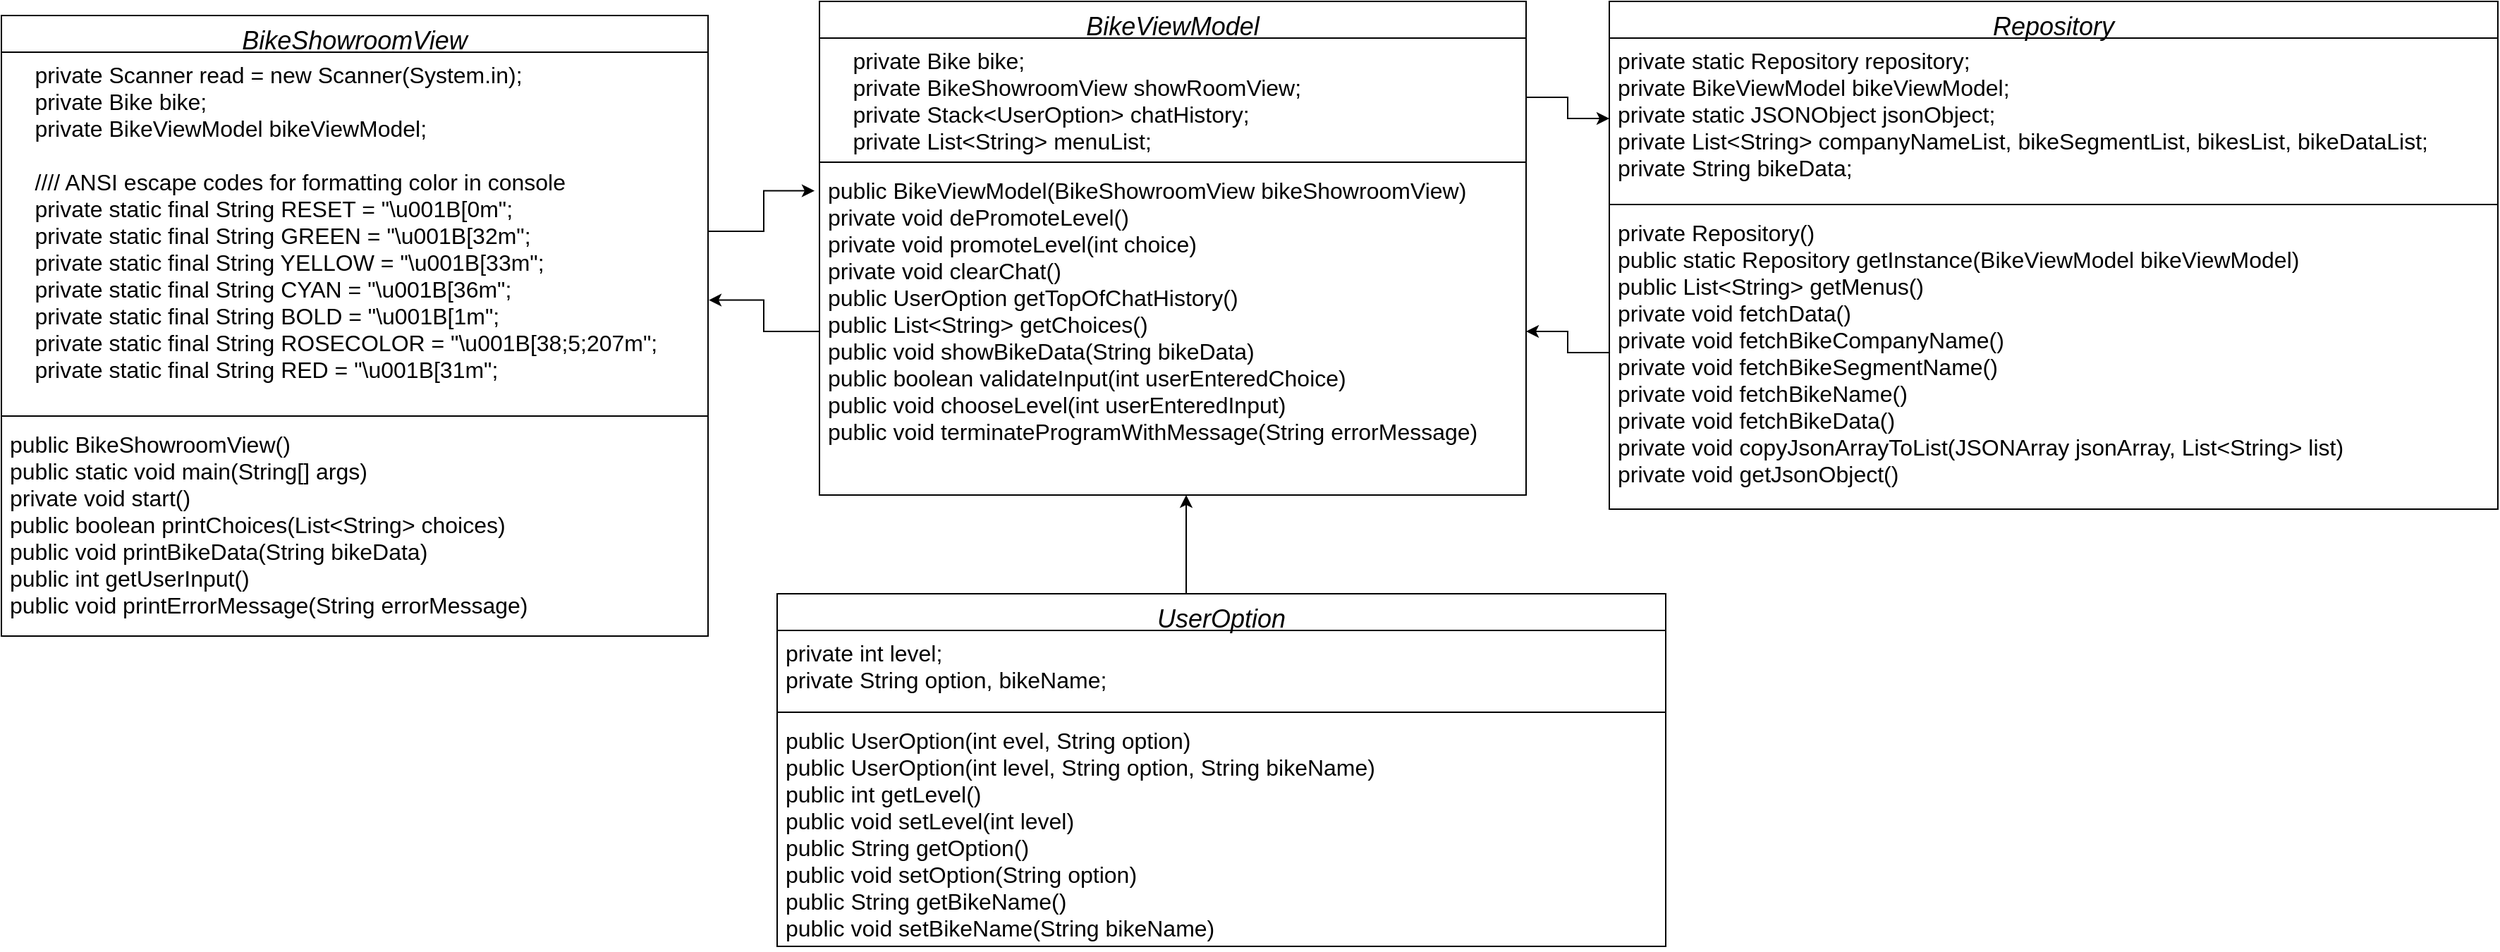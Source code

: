 <mxfile version="22.1.5" type="device">
  <diagram id="C5RBs43oDa-KdzZeNtuy" name="Page-1">
    <mxGraphModel dx="2587" dy="1916" grid="1" gridSize="10" guides="1" tooltips="1" connect="1" arrows="1" fold="1" page="0" pageScale="1" pageWidth="827" pageHeight="1169" math="0" shadow="0">
      <root>
        <mxCell id="WIyWlLk6GJQsqaUBKTNV-0" />
        <mxCell id="WIyWlLk6GJQsqaUBKTNV-1" parent="WIyWlLk6GJQsqaUBKTNV-0" />
        <mxCell id="zkfFHV4jXpPFQw0GAbJ--0" value="BikeViewModel" style="swimlane;fontStyle=2;align=center;verticalAlign=top;childLayout=stackLayout;horizontal=1;startSize=26;horizontalStack=0;resizeParent=1;resizeLast=0;collapsible=1;marginBottom=0;rounded=0;shadow=0;strokeWidth=1;fontSize=18;" parent="WIyWlLk6GJQsqaUBKTNV-1" vertex="1">
          <mxGeometry x="-30" y="-1130" width="501" height="350" as="geometry">
            <mxRectangle x="230" y="140" width="160" height="26" as="alternateBounds" />
          </mxGeometry>
        </mxCell>
        <mxCell id="zkfFHV4jXpPFQw0GAbJ--1" value="    private Bike bike;&#xa;    private BikeShowroomView showRoomView;&#xa;    private Stack&lt;UserOption&gt; chatHistory;&#xa;    private List&lt;String&gt; menuList;" style="text;align=left;verticalAlign=top;spacingLeft=4;spacingRight=4;overflow=hidden;rotatable=0;points=[[0,0.5],[1,0.5]];portConstraint=eastwest;fontSize=16;" parent="zkfFHV4jXpPFQw0GAbJ--0" vertex="1">
          <mxGeometry y="26" width="501" height="84" as="geometry" />
        </mxCell>
        <mxCell id="f1AwuQUyPbNZa008li1x-1" value="" style="line;strokeWidth=1;fillColor=none;align=left;verticalAlign=middle;spacingTop=-1;spacingLeft=3;spacingRight=3;rotatable=0;labelPosition=right;points=[];portConstraint=eastwest;strokeColor=inherit;" vertex="1" parent="zkfFHV4jXpPFQw0GAbJ--0">
          <mxGeometry y="110" width="501" height="8" as="geometry" />
        </mxCell>
        <mxCell id="f1AwuQUyPbNZa008li1x-11" value="public BikeViewModel(BikeShowroomView bikeShowroomView)&#xa;private void dePromoteLevel()&#xa;private void promoteLevel(int choice)&#xa;private void clearChat()&#xa;public UserOption getTopOfChatHistory()&#xa;public List&lt;String&gt; getChoices()&#xa;public void showBikeData(String bikeData)&#xa;public boolean validateInput(int userEnteredChoice)&#xa;public void chooseLevel(int userEnteredInput)&#xa;public void terminateProgramWithMessage(String errorMessage)" style="text;align=left;verticalAlign=top;spacingLeft=4;spacingRight=4;overflow=hidden;rotatable=0;points=[[0,0.5],[1,0.5]];portConstraint=eastwest;fontSize=16;" vertex="1" parent="zkfFHV4jXpPFQw0GAbJ--0">
          <mxGeometry y="118" width="501" height="232" as="geometry" />
        </mxCell>
        <mxCell id="f1AwuQUyPbNZa008li1x-12" value="BikeShowroomView" style="swimlane;fontStyle=2;align=center;verticalAlign=top;childLayout=stackLayout;horizontal=1;startSize=26;horizontalStack=0;resizeParent=1;resizeLast=0;collapsible=1;marginBottom=0;rounded=0;shadow=0;strokeWidth=1;fontSize=18;" vertex="1" parent="WIyWlLk6GJQsqaUBKTNV-1">
          <mxGeometry x="-610" y="-1120" width="501" height="440" as="geometry">
            <mxRectangle x="230" y="140" width="160" height="26" as="alternateBounds" />
          </mxGeometry>
        </mxCell>
        <mxCell id="f1AwuQUyPbNZa008li1x-13" value="    private Scanner read = new Scanner(System.in);&#xa;    private Bike bike;&#xa;    private BikeViewModel bikeViewModel;&#xa;&#xa;    //// ANSI escape codes for formatting color in console&#xa;    private static final String RESET = &quot;\u001B[0m&quot;;&#xa;    private static final String GREEN = &quot;\u001B[32m&quot;;&#xa;    private static final String YELLOW = &quot;\u001B[33m&quot;;&#xa;    private static final String CYAN = &quot;\u001B[36m&quot;;&#xa;    private static final String BOLD = &quot;\u001B[1m&quot;;&#xa;    private static final String ROSECOLOR = &quot;\u001B[38;5;207m&quot;;&#xa;    private static final String RED = &quot;\u001B[31m&quot;;" style="text;align=left;verticalAlign=top;spacingLeft=4;spacingRight=4;overflow=hidden;rotatable=0;points=[[0,0.5],[1,0.5]];portConstraint=eastwest;fontSize=16;" vertex="1" parent="f1AwuQUyPbNZa008li1x-12">
          <mxGeometry y="26" width="501" height="254" as="geometry" />
        </mxCell>
        <mxCell id="f1AwuQUyPbNZa008li1x-14" value="" style="line;strokeWidth=1;fillColor=none;align=left;verticalAlign=middle;spacingTop=-1;spacingLeft=3;spacingRight=3;rotatable=0;labelPosition=right;points=[];portConstraint=eastwest;strokeColor=inherit;" vertex="1" parent="f1AwuQUyPbNZa008li1x-12">
          <mxGeometry y="280" width="501" height="8" as="geometry" />
        </mxCell>
        <mxCell id="f1AwuQUyPbNZa008li1x-15" value="public BikeShowroomView()&#xa;public static void main(String[] args)&#xa;private void start()&#xa;public boolean printChoices(List&lt;String&gt; choices)&#xa;public void printBikeData(String bikeData)&#xa;public int getUserInput()&#xa;public void printErrorMessage(String errorMessage)" style="text;align=left;verticalAlign=top;spacingLeft=4;spacingRight=4;overflow=hidden;rotatable=0;points=[[0,0.5],[1,0.5]];portConstraint=eastwest;fontSize=16;spacing=2;" vertex="1" parent="f1AwuQUyPbNZa008li1x-12">
          <mxGeometry y="288" width="501" height="152" as="geometry" />
        </mxCell>
        <mxCell id="f1AwuQUyPbNZa008li1x-16" value="Repository" style="swimlane;fontStyle=2;align=center;verticalAlign=top;childLayout=stackLayout;horizontal=1;startSize=26;horizontalStack=0;resizeParent=1;resizeLast=0;collapsible=1;marginBottom=0;rounded=0;shadow=0;strokeWidth=1;fontSize=18;" vertex="1" parent="WIyWlLk6GJQsqaUBKTNV-1">
          <mxGeometry x="530" y="-1130" width="630" height="360" as="geometry">
            <mxRectangle x="230" y="140" width="160" height="26" as="alternateBounds" />
          </mxGeometry>
        </mxCell>
        <mxCell id="f1AwuQUyPbNZa008li1x-17" value="private static Repository repository;&#xa;private BikeViewModel bikeViewModel;&#xa;private static JSONObject jsonObject;&#xa;private List&lt;String&gt; companyNameList, bikeSegmentList, bikesList, bikeDataList;&#xa;private String bikeData;" style="text;align=left;verticalAlign=top;spacingLeft=4;spacingRight=4;overflow=hidden;rotatable=0;points=[[0,0.5],[1,0.5]];portConstraint=eastwest;fontSize=16;" vertex="1" parent="f1AwuQUyPbNZa008li1x-16">
          <mxGeometry y="26" width="630" height="114" as="geometry" />
        </mxCell>
        <mxCell id="f1AwuQUyPbNZa008li1x-18" value="" style="line;strokeWidth=1;fillColor=none;align=left;verticalAlign=middle;spacingTop=-1;spacingLeft=3;spacingRight=3;rotatable=0;labelPosition=right;points=[];portConstraint=eastwest;strokeColor=inherit;" vertex="1" parent="f1AwuQUyPbNZa008li1x-16">
          <mxGeometry y="140" width="630" height="8" as="geometry" />
        </mxCell>
        <mxCell id="f1AwuQUyPbNZa008li1x-19" value="private Repository()&#xa;public static Repository getInstance(BikeViewModel bikeViewModel)&#xa;public List&lt;String&gt; getMenus()&#xa;private void fetchData()&#xa;private void fetchBikeCompanyName()&#xa;private void fetchBikeSegmentName()&#xa;private void fetchBikeName()&#xa;private void fetchBikeData()&#xa;private void copyJsonArrayToList(JSONArray jsonArray, List&lt;String&gt; list)&#xa;private void getJsonObject()" style="text;align=left;verticalAlign=top;spacingLeft=4;spacingRight=4;overflow=hidden;rotatable=0;points=[[0,0.5],[1,0.5]];portConstraint=eastwest;fontSize=16;spacing=2;" vertex="1" parent="f1AwuQUyPbNZa008li1x-16">
          <mxGeometry y="148" width="630" height="202" as="geometry" />
        </mxCell>
        <mxCell id="f1AwuQUyPbNZa008li1x-28" value="" style="edgeStyle=orthogonalEdgeStyle;rounded=0;orthogonalLoop=1;jettySize=auto;html=1;" edge="1" parent="WIyWlLk6GJQsqaUBKTNV-1" source="f1AwuQUyPbNZa008li1x-20" target="f1AwuQUyPbNZa008li1x-11">
          <mxGeometry relative="1" as="geometry">
            <Array as="points">
              <mxPoint x="230" y="-770" />
              <mxPoint x="230" y="-770" />
            </Array>
          </mxGeometry>
        </mxCell>
        <mxCell id="f1AwuQUyPbNZa008li1x-20" value="UserOption" style="swimlane;fontStyle=2;align=center;verticalAlign=top;childLayout=stackLayout;horizontal=1;startSize=26;horizontalStack=0;resizeParent=1;resizeLast=0;collapsible=1;marginBottom=0;rounded=0;shadow=0;strokeWidth=1;fontSize=18;" vertex="1" parent="WIyWlLk6GJQsqaUBKTNV-1">
          <mxGeometry x="-60" y="-710" width="630" height="250" as="geometry">
            <mxRectangle x="230" y="140" width="160" height="26" as="alternateBounds" />
          </mxGeometry>
        </mxCell>
        <mxCell id="f1AwuQUyPbNZa008li1x-21" value="private int level;&#xa;private String option, bikeName;" style="text;align=left;verticalAlign=top;spacingLeft=4;spacingRight=4;overflow=hidden;rotatable=0;points=[[0,0.5],[1,0.5]];portConstraint=eastwest;fontSize=16;" vertex="1" parent="f1AwuQUyPbNZa008li1x-20">
          <mxGeometry y="26" width="630" height="54" as="geometry" />
        </mxCell>
        <mxCell id="f1AwuQUyPbNZa008li1x-22" value="" style="line;strokeWidth=1;fillColor=none;align=left;verticalAlign=middle;spacingTop=-1;spacingLeft=3;spacingRight=3;rotatable=0;labelPosition=right;points=[];portConstraint=eastwest;strokeColor=inherit;" vertex="1" parent="f1AwuQUyPbNZa008li1x-20">
          <mxGeometry y="80" width="630" height="8" as="geometry" />
        </mxCell>
        <mxCell id="f1AwuQUyPbNZa008li1x-23" value="public UserOption(int evel, String option)&#xa;public UserOption(int level, String option, String bikeName)&#xa;public int getLevel()&#xa;public void setLevel(int level)&#xa;public String getOption()&#xa;public void setOption(String option)&#xa;public String getBikeName()&#xa;public void setBikeName(String bikeName)" style="text;align=left;verticalAlign=top;spacingLeft=4;spacingRight=4;overflow=hidden;rotatable=0;points=[[0,0.5],[1,0.5]];portConstraint=eastwest;fontSize=16;spacing=2;" vertex="1" parent="f1AwuQUyPbNZa008li1x-20">
          <mxGeometry y="88" width="630" height="162" as="geometry" />
        </mxCell>
        <mxCell id="f1AwuQUyPbNZa008li1x-24" style="edgeStyle=orthogonalEdgeStyle;rounded=0;orthogonalLoop=1;jettySize=auto;html=1;entryX=-0.007;entryY=0.07;entryDx=0;entryDy=0;entryPerimeter=0;" edge="1" parent="WIyWlLk6GJQsqaUBKTNV-1" source="f1AwuQUyPbNZa008li1x-13" target="f1AwuQUyPbNZa008li1x-11">
          <mxGeometry relative="1" as="geometry" />
        </mxCell>
        <mxCell id="f1AwuQUyPbNZa008li1x-27" style="edgeStyle=orthogonalEdgeStyle;rounded=0;orthogonalLoop=1;jettySize=auto;html=1;exitX=0;exitY=0.5;exitDx=0;exitDy=0;entryX=1.001;entryY=0.692;entryDx=0;entryDy=0;entryPerimeter=0;" edge="1" parent="WIyWlLk6GJQsqaUBKTNV-1" source="f1AwuQUyPbNZa008li1x-11" target="f1AwuQUyPbNZa008li1x-13">
          <mxGeometry relative="1" as="geometry" />
        </mxCell>
        <mxCell id="f1AwuQUyPbNZa008li1x-29" value="" style="edgeStyle=orthogonalEdgeStyle;rounded=0;orthogonalLoop=1;jettySize=auto;html=1;" edge="1" parent="WIyWlLk6GJQsqaUBKTNV-1" source="f1AwuQUyPbNZa008li1x-19" target="f1AwuQUyPbNZa008li1x-11">
          <mxGeometry relative="1" as="geometry" />
        </mxCell>
        <mxCell id="f1AwuQUyPbNZa008li1x-30" value="" style="edgeStyle=orthogonalEdgeStyle;rounded=0;orthogonalLoop=1;jettySize=auto;html=1;" edge="1" parent="WIyWlLk6GJQsqaUBKTNV-1" source="zkfFHV4jXpPFQw0GAbJ--1" target="f1AwuQUyPbNZa008li1x-17">
          <mxGeometry relative="1" as="geometry" />
        </mxCell>
      </root>
    </mxGraphModel>
  </diagram>
</mxfile>
